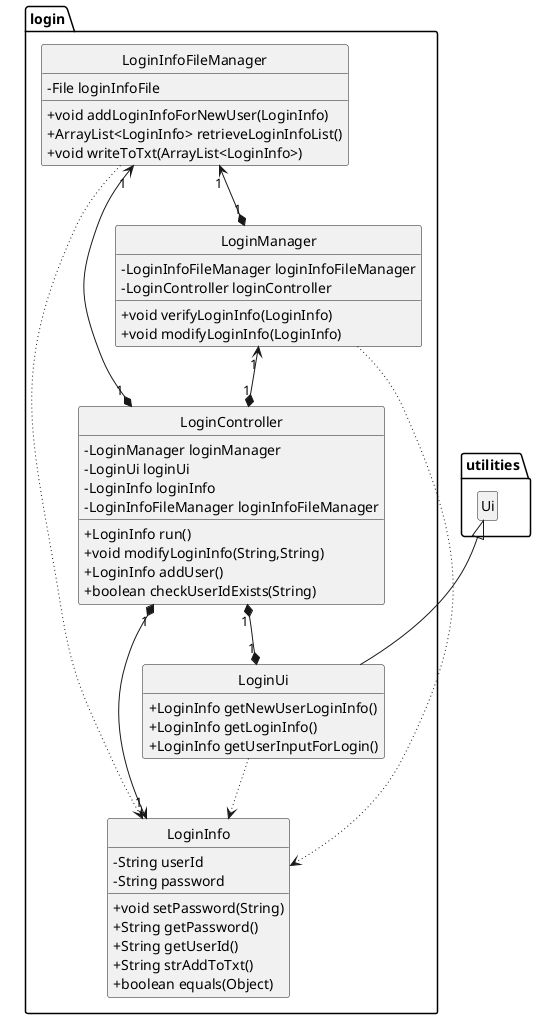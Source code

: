 @startuml

hide circle
skinparam classAttributeIconSize 0
hide empty members

class login.LoginUi {
+ LoginInfo getNewUserLoginInfo()
+ LoginInfo getLoginInfo()
+ LoginInfo getUserInputForLogin()
}
class login.LoginController {
- LoginManager loginManager
- LoginUi loginUi
- LoginInfo loginInfo
- LoginInfoFileManager loginInfoFileManager
+ LoginInfo run()
+ void modifyLoginInfo(String,String)
+ LoginInfo addUser()
+ boolean checkUserIdExists(String)
}
class login.LoginInfo {
- String userId
- String password
+ void setPassword(String)
+ String getPassword()
+ String getUserId()
+ String strAddToTxt()
+ boolean equals(Object)
}
class login.LoginInfoFileManager {
- File loginInfoFile
+ void addLoginInfoForNewUser(LoginInfo)
+ ArrayList<LoginInfo> retrieveLoginInfoList()
+ void writeToTxt(ArrayList<LoginInfo>)
}
class login.LoginManager {
- LoginInfoFileManager loginInfoFileManager
- LoginController loginController
+ void verifyLoginInfo(LoginInfo)
+ void modifyLoginInfo(LoginInfo)
}


utilities.Ui <|-- login.LoginUi

login.LoginInfoFileManager "1" <--* "1" login.LoginManager
login.LoginInfoFileManager "1" <--* "1" login.LoginController
login.LoginInfoFileManager  -[dotted]-> login.LoginInfo


login.LoginManager "1" <--* "1" login.LoginController
login.LoginManager  -[dotted]-> login.LoginInfo

login.LoginController "1" *--> "1" login.LoginInfo
login.LoginController "1" *--* "1" login.LoginUi

login.LoginUi  -[dotted]-> login.LoginInfo
@enduml